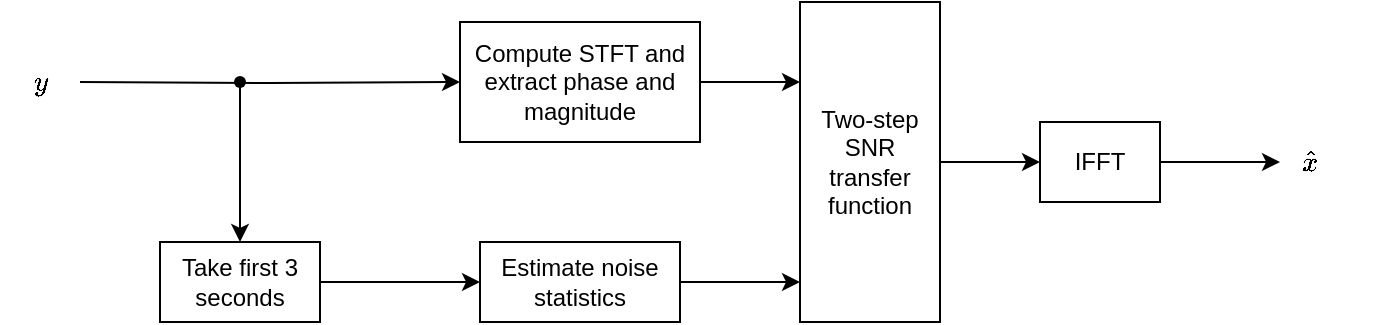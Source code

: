 <mxfile version="21.2.1">
  <diagram name="Page-1" id="PTdIhuBKIvDNmFXQki3D">
    <mxGraphModel dx="954" dy="617" grid="0" gridSize="10" guides="1" tooltips="1" connect="1" arrows="1" fold="1" page="1" pageScale="1" pageWidth="850" pageHeight="1100" math="1" shadow="0">
      <root>
        <mxCell id="0" />
        <mxCell id="1" parent="0" />
        <mxCell id="DoHYWabvdje2rm6Pd9p5-3" style="edgeStyle=orthogonalEdgeStyle;rounded=0;orthogonalLoop=1;jettySize=auto;html=1;entryX=0.5;entryY=0;entryDx=0;entryDy=0;" edge="1" parent="1" source="DoHYWabvdje2rm6Pd9p5-5" target="DoHYWabvdje2rm6Pd9p5-9">
          <mxGeometry relative="1" as="geometry">
            <mxPoint x="160" y="240" as="targetPoint" />
          </mxGeometry>
        </mxCell>
        <mxCell id="DoHYWabvdje2rm6Pd9p5-7" style="edgeStyle=orthogonalEdgeStyle;rounded=0;orthogonalLoop=1;jettySize=auto;html=1;entryX=0;entryY=0.5;entryDx=0;entryDy=0;" edge="1" parent="1" target="DoHYWabvdje2rm6Pd9p5-15">
          <mxGeometry relative="1" as="geometry">
            <mxPoint x="240" y="200" as="targetPoint" />
            <mxPoint x="80" y="200" as="sourcePoint" />
          </mxGeometry>
        </mxCell>
        <mxCell id="DoHYWabvdje2rm6Pd9p5-5" value="" style="shape=waypoint;sketch=0;fillStyle=solid;size=6;pointerEvents=1;points=[];fillColor=none;resizable=0;rotatable=0;perimeter=centerPerimeter;snapToPoint=1;" vertex="1" parent="1">
          <mxGeometry x="150" y="190" width="20" height="20" as="geometry" />
        </mxCell>
        <mxCell id="DoHYWabvdje2rm6Pd9p5-11" style="edgeStyle=orthogonalEdgeStyle;rounded=0;orthogonalLoop=1;jettySize=auto;html=1;entryX=0;entryY=0.5;entryDx=0;entryDy=0;" edge="1" parent="1" source="DoHYWabvdje2rm6Pd9p5-9" target="DoHYWabvdje2rm6Pd9p5-14">
          <mxGeometry relative="1" as="geometry">
            <mxPoint x="240" y="260" as="targetPoint" />
          </mxGeometry>
        </mxCell>
        <mxCell id="DoHYWabvdje2rm6Pd9p5-9" value="Take first 3 seconds" style="rounded=0;whiteSpace=wrap;html=1;" vertex="1" parent="1">
          <mxGeometry x="120" y="280" width="80" height="40" as="geometry" />
        </mxCell>
        <mxCell id="DoHYWabvdje2rm6Pd9p5-13" value="\(y\)" style="text;html=1;align=center;verticalAlign=middle;resizable=0;points=[];autosize=1;strokeColor=none;fillColor=none;" vertex="1" parent="1">
          <mxGeometry x="40" y="185" width="40" height="30" as="geometry" />
        </mxCell>
        <mxCell id="DoHYWabvdje2rm6Pd9p5-18" style="edgeStyle=orthogonalEdgeStyle;rounded=0;orthogonalLoop=1;jettySize=auto;html=1;exitX=1;exitY=0.5;exitDx=0;exitDy=0;" edge="1" parent="1" source="DoHYWabvdje2rm6Pd9p5-14">
          <mxGeometry relative="1" as="geometry">
            <mxPoint x="440" y="300" as="targetPoint" />
          </mxGeometry>
        </mxCell>
        <mxCell id="DoHYWabvdje2rm6Pd9p5-14" value="Estimate noise statistics" style="rounded=0;whiteSpace=wrap;html=1;" vertex="1" parent="1">
          <mxGeometry x="280" y="280" width="100" height="40" as="geometry" />
        </mxCell>
        <mxCell id="DoHYWabvdje2rm6Pd9p5-17" style="edgeStyle=orthogonalEdgeStyle;rounded=0;orthogonalLoop=1;jettySize=auto;html=1;" edge="1" parent="1" source="DoHYWabvdje2rm6Pd9p5-15">
          <mxGeometry relative="1" as="geometry">
            <mxPoint x="440" y="200" as="targetPoint" />
          </mxGeometry>
        </mxCell>
        <mxCell id="DoHYWabvdje2rm6Pd9p5-15" value="Compute STFT and extract phase and magnitude" style="rounded=0;whiteSpace=wrap;html=1;" vertex="1" parent="1">
          <mxGeometry x="270" y="170" width="120" height="60" as="geometry" />
        </mxCell>
        <mxCell id="DoHYWabvdje2rm6Pd9p5-20" style="edgeStyle=orthogonalEdgeStyle;rounded=0;orthogonalLoop=1;jettySize=auto;html=1;" edge="1" parent="1" source="DoHYWabvdje2rm6Pd9p5-19">
          <mxGeometry relative="1" as="geometry">
            <mxPoint x="560" y="240" as="targetPoint" />
          </mxGeometry>
        </mxCell>
        <mxCell id="DoHYWabvdje2rm6Pd9p5-19" value="&lt;div&gt;Two-step SNR transfer function&lt;br&gt;&lt;/div&gt;" style="rounded=0;whiteSpace=wrap;html=1;" vertex="1" parent="1">
          <mxGeometry x="440" y="160" width="70" height="160" as="geometry" />
        </mxCell>
        <mxCell id="DoHYWabvdje2rm6Pd9p5-24" style="edgeStyle=orthogonalEdgeStyle;rounded=0;orthogonalLoop=1;jettySize=auto;html=1;" edge="1" parent="1" source="DoHYWabvdje2rm6Pd9p5-21">
          <mxGeometry relative="1" as="geometry">
            <mxPoint x="680" y="240" as="targetPoint" />
          </mxGeometry>
        </mxCell>
        <mxCell id="DoHYWabvdje2rm6Pd9p5-21" value="IFFT" style="rounded=0;whiteSpace=wrap;html=1;" vertex="1" parent="1">
          <mxGeometry x="560" y="220" width="60" height="40" as="geometry" />
        </mxCell>
        <mxCell id="DoHYWabvdje2rm6Pd9p5-25" value="\(\hat x\)" style="text;html=1;align=center;verticalAlign=middle;resizable=0;points=[];autosize=1;strokeColor=none;fillColor=none;" vertex="1" parent="1">
          <mxGeometry x="660" y="225" width="70" height="30" as="geometry" />
        </mxCell>
      </root>
    </mxGraphModel>
  </diagram>
</mxfile>
